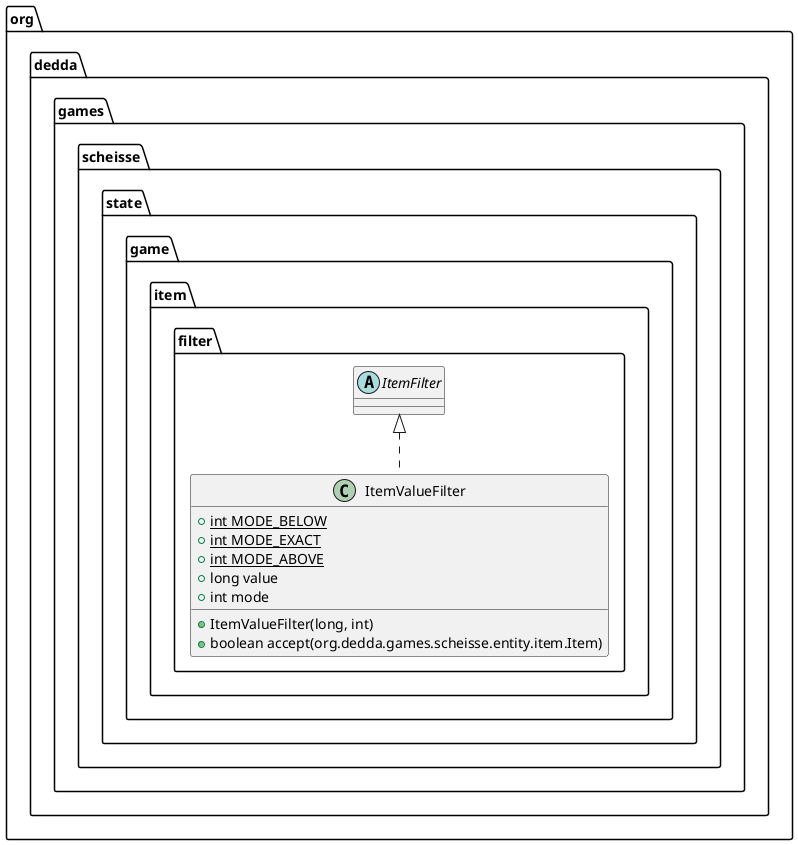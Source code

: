 @startuml
abstract class org.dedda.games.scheisse.state.game.item.filter.ItemFilter

class org.dedda.games.scheisse.state.game.item.filter.ItemValueFilter{
    + {static} int MODE_BELOW
    + {static} int MODE_EXACT
    + {static} int MODE_ABOVE
    + long value
    + int mode
    + ItemValueFilter(long, int)
    + boolean accept(org.dedda.games.scheisse.entity.item.Item)
}

org.dedda.games.scheisse.state.game.item.filter.ItemFilter <|.. org.dedda.games.scheisse.state.game.item.filter.ItemValueFilter
@enduml